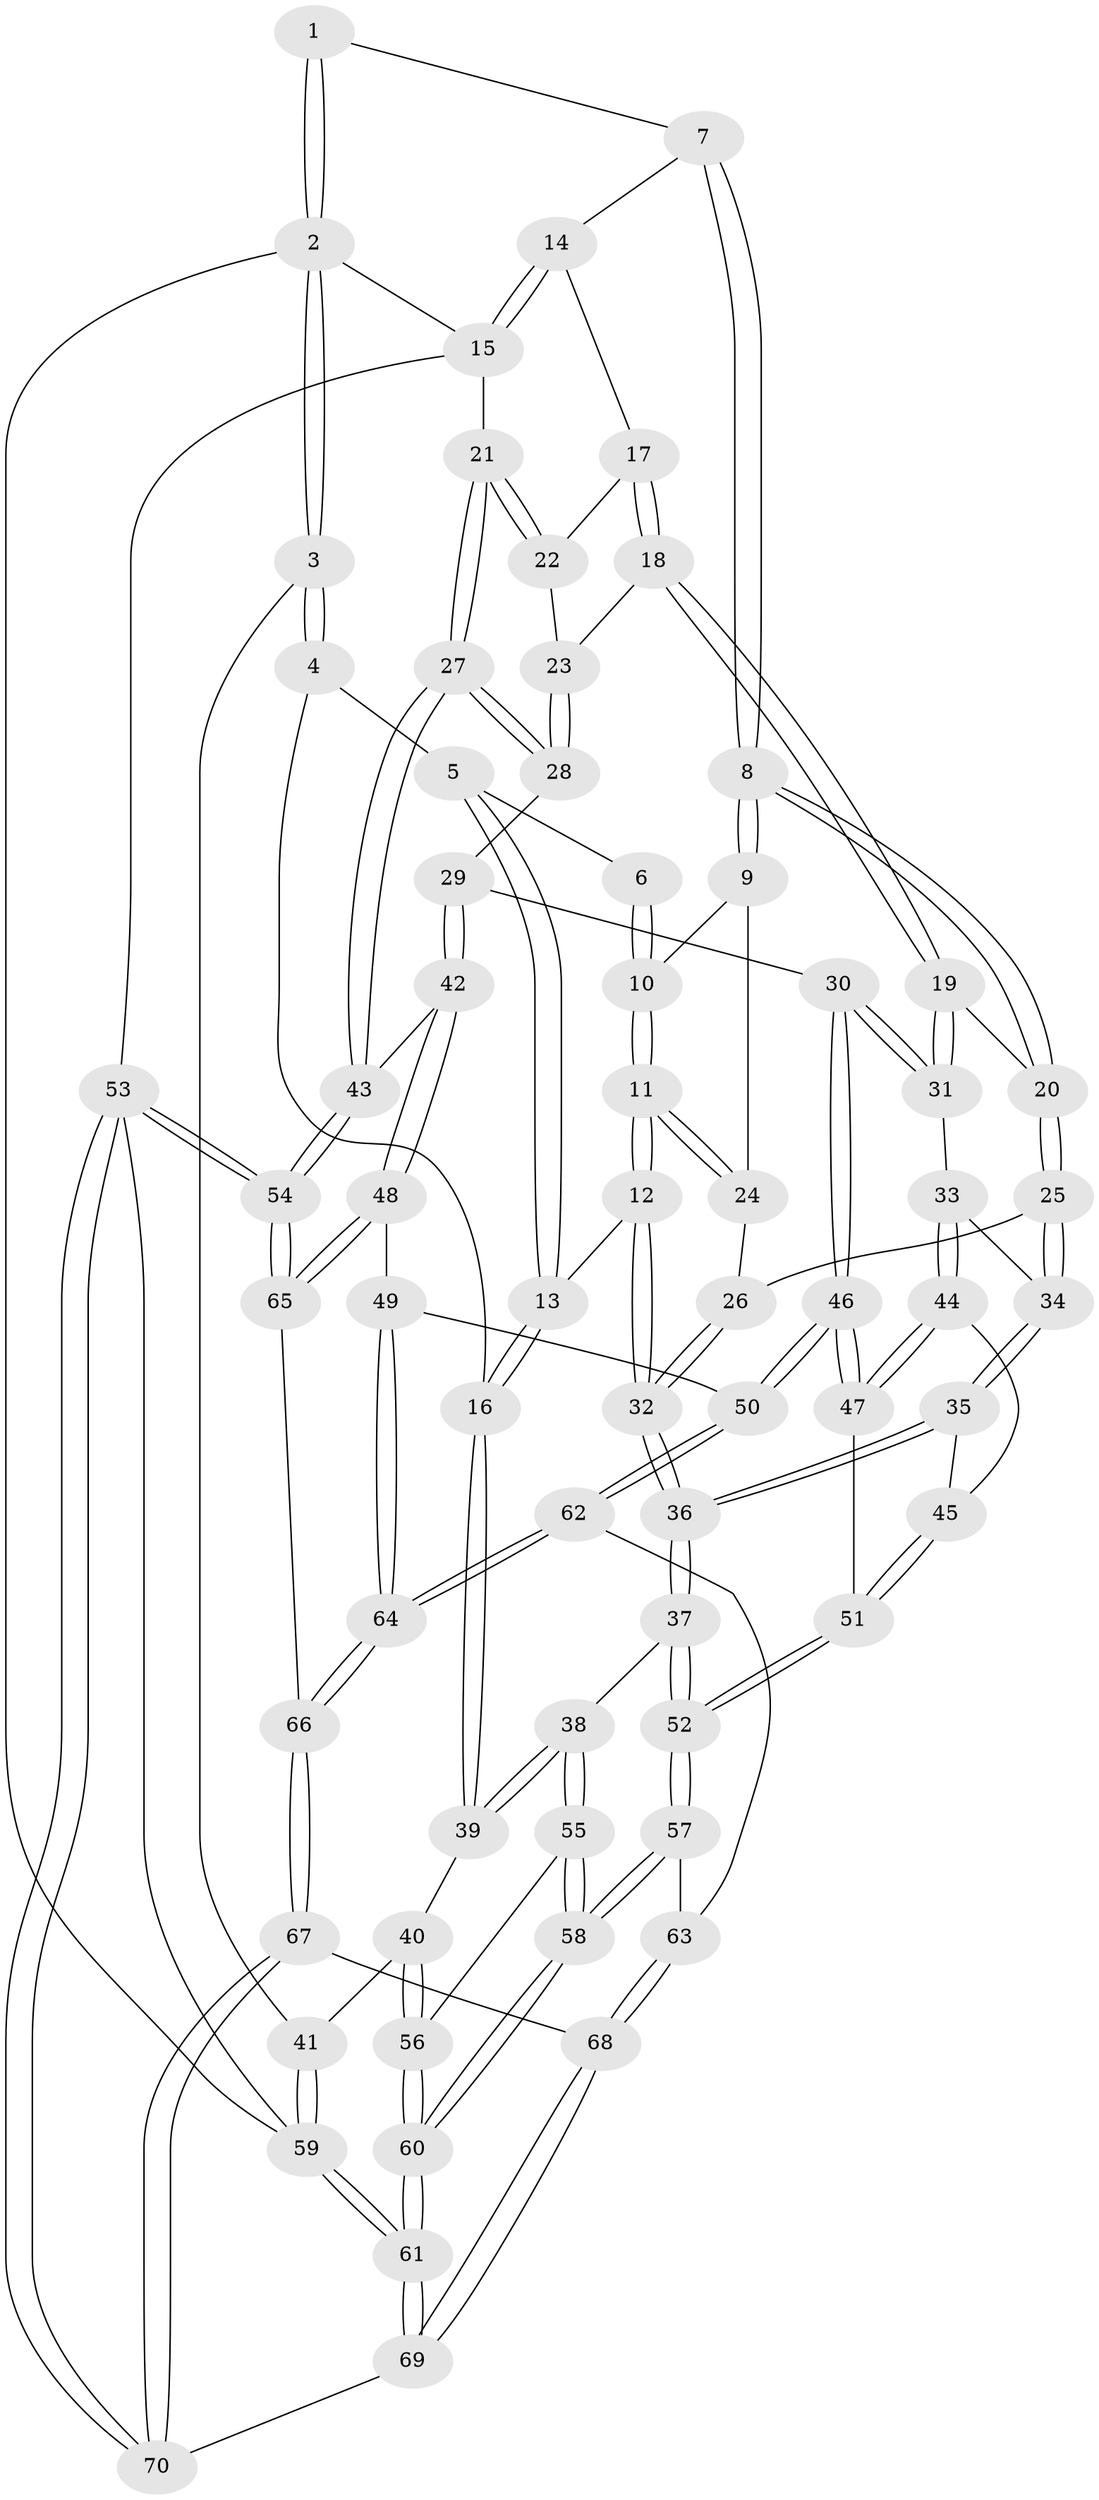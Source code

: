 // Generated by graph-tools (version 1.1) at 2025/27/03/09/25 03:27:14]
// undirected, 70 vertices, 172 edges
graph export_dot {
graph [start="1"]
  node [color=gray90,style=filled];
  1 [pos="+0.3939351618688629+0"];
  2 [pos="+0+0"];
  3 [pos="+0+0.10970183026391837"];
  4 [pos="+0.09179840756633294+0.15735095741772462"];
  5 [pos="+0.193278123121561+0.1285631314086826"];
  6 [pos="+0.2811715083083109+0.06984464062828921"];
  7 [pos="+0.5326011868078651+0"];
  8 [pos="+0.5497159868589019+0.21065558792649308"];
  9 [pos="+0.507945065011149+0.22838287389707565"];
  10 [pos="+0.30286825101782167+0.20140545059153736"];
  11 [pos="+0.2679177160780477+0.3603393647003762"];
  12 [pos="+0.2643998695786592+0.3641289754494876"];
  13 [pos="+0.2555608633307233+0.3659957188170161"];
  14 [pos="+1+0"];
  15 [pos="+1+0"];
  16 [pos="+0.23740008657174363+0.3733644219147908"];
  17 [pos="+0.7794939531796553+0.2459583738398353"];
  18 [pos="+0.6868212811048189+0.32654650307087013"];
  19 [pos="+0.6584426882249941+0.3255163767958232"];
  20 [pos="+0.6119044319889922+0.3041766548320907"];
  21 [pos="+1+0.3305551608307307"];
  22 [pos="+0.9310031960076787+0.2920766221934805"];
  23 [pos="+0.7229504186062498+0.3516219694220232"];
  24 [pos="+0.37722226811086557+0.30819661566626605"];
  25 [pos="+0.5103653944110397+0.4262020897021327"];
  26 [pos="+0.4791170726040833+0.4248336649140206"];
  27 [pos="+1+0.4850983951807674"];
  28 [pos="+0.7532362068672636+0.37661934868629593"];
  29 [pos="+0.7710795155603677+0.49178145513739613"];
  30 [pos="+0.6658005174839503+0.5472498228361337"];
  31 [pos="+0.655514436081045+0.4377778942160425"];
  32 [pos="+0.35077858444742127+0.43334060041959405"];
  33 [pos="+0.5437306923842347+0.5405717241935485"];
  34 [pos="+0.5095644224757089+0.45061591258123473"];
  35 [pos="+0.3982760825265245+0.5612656022582084"];
  36 [pos="+0.38748662123955496+0.5626129071032545"];
  37 [pos="+0.34285155940538514+0.6185981685089817"];
  38 [pos="+0.302552765865559+0.6146003566655854"];
  39 [pos="+0.18638719373288432+0.4135172839143572"];
  40 [pos="+0.02331935969476774+0.4683337850389011"];
  41 [pos="+0+0.425241953276488"];
  42 [pos="+0.8912983548271469+0.6506177078196533"];
  43 [pos="+1+0.5428474072260313"];
  44 [pos="+0.5478325691314517+0.5597009410912576"];
  45 [pos="+0.41932803359200904+0.5671232004968831"];
  46 [pos="+0.6461568942650904+0.6433126994403118"];
  47 [pos="+0.5962204964080311+0.6200176977750606"];
  48 [pos="+0.8371501411773247+0.6926995414681025"];
  49 [pos="+0.7629995756623619+0.6976099300820993"];
  50 [pos="+0.6609186530654688+0.6642376003729995"];
  51 [pos="+0.49793205012853486+0.6473081036045302"];
  52 [pos="+0.40069166412546253+0.7317269686824326"];
  53 [pos="+1+1"];
  54 [pos="+1+1"];
  55 [pos="+0.23061374908310203+0.6527154200281947"];
  56 [pos="+0.1455317000158565+0.6829341790770701"];
  57 [pos="+0.4059594572386795+0.8206963840404062"];
  58 [pos="+0.3702945739186573+0.8392526697550917"];
  59 [pos="+0+1"];
  60 [pos="+0.09474300739300315+1"];
  61 [pos="+0+1"];
  62 [pos="+0.5439989004790831+0.7999299862794021"];
  63 [pos="+0.41500952126876434+0.8232729063577721"];
  64 [pos="+0.6681791258844918+0.9457092520485799"];
  65 [pos="+0.8684073246480261+0.8468251075539547"];
  66 [pos="+0.6853101187854557+1"];
  67 [pos="+0.6831581265854451+1"];
  68 [pos="+0.45740330287952274+0.8932502865940701"];
  69 [pos="+0.49095493361639+1"];
  70 [pos="+0.6932642497967721+1"];
  1 -- 2;
  1 -- 2;
  1 -- 7;
  2 -- 3;
  2 -- 3;
  2 -- 15;
  2 -- 59;
  3 -- 4;
  3 -- 4;
  3 -- 41;
  4 -- 5;
  4 -- 16;
  5 -- 6;
  5 -- 13;
  5 -- 13;
  6 -- 10;
  6 -- 10;
  7 -- 8;
  7 -- 8;
  7 -- 14;
  8 -- 9;
  8 -- 9;
  8 -- 20;
  8 -- 20;
  9 -- 10;
  9 -- 24;
  10 -- 11;
  10 -- 11;
  11 -- 12;
  11 -- 12;
  11 -- 24;
  11 -- 24;
  12 -- 13;
  12 -- 32;
  12 -- 32;
  13 -- 16;
  13 -- 16;
  14 -- 15;
  14 -- 15;
  14 -- 17;
  15 -- 21;
  15 -- 53;
  16 -- 39;
  16 -- 39;
  17 -- 18;
  17 -- 18;
  17 -- 22;
  18 -- 19;
  18 -- 19;
  18 -- 23;
  19 -- 20;
  19 -- 31;
  19 -- 31;
  20 -- 25;
  20 -- 25;
  21 -- 22;
  21 -- 22;
  21 -- 27;
  21 -- 27;
  22 -- 23;
  23 -- 28;
  23 -- 28;
  24 -- 26;
  25 -- 26;
  25 -- 34;
  25 -- 34;
  26 -- 32;
  26 -- 32;
  27 -- 28;
  27 -- 28;
  27 -- 43;
  27 -- 43;
  28 -- 29;
  29 -- 30;
  29 -- 42;
  29 -- 42;
  30 -- 31;
  30 -- 31;
  30 -- 46;
  30 -- 46;
  31 -- 33;
  32 -- 36;
  32 -- 36;
  33 -- 34;
  33 -- 44;
  33 -- 44;
  34 -- 35;
  34 -- 35;
  35 -- 36;
  35 -- 36;
  35 -- 45;
  36 -- 37;
  36 -- 37;
  37 -- 38;
  37 -- 52;
  37 -- 52;
  38 -- 39;
  38 -- 39;
  38 -- 55;
  38 -- 55;
  39 -- 40;
  40 -- 41;
  40 -- 56;
  40 -- 56;
  41 -- 59;
  41 -- 59;
  42 -- 43;
  42 -- 48;
  42 -- 48;
  43 -- 54;
  43 -- 54;
  44 -- 45;
  44 -- 47;
  44 -- 47;
  45 -- 51;
  45 -- 51;
  46 -- 47;
  46 -- 47;
  46 -- 50;
  46 -- 50;
  47 -- 51;
  48 -- 49;
  48 -- 65;
  48 -- 65;
  49 -- 50;
  49 -- 64;
  49 -- 64;
  50 -- 62;
  50 -- 62;
  51 -- 52;
  51 -- 52;
  52 -- 57;
  52 -- 57;
  53 -- 54;
  53 -- 54;
  53 -- 70;
  53 -- 70;
  53 -- 59;
  54 -- 65;
  54 -- 65;
  55 -- 56;
  55 -- 58;
  55 -- 58;
  56 -- 60;
  56 -- 60;
  57 -- 58;
  57 -- 58;
  57 -- 63;
  58 -- 60;
  58 -- 60;
  59 -- 61;
  59 -- 61;
  60 -- 61;
  60 -- 61;
  61 -- 69;
  61 -- 69;
  62 -- 63;
  62 -- 64;
  62 -- 64;
  63 -- 68;
  63 -- 68;
  64 -- 66;
  64 -- 66;
  65 -- 66;
  66 -- 67;
  66 -- 67;
  67 -- 68;
  67 -- 70;
  67 -- 70;
  68 -- 69;
  68 -- 69;
  69 -- 70;
}
